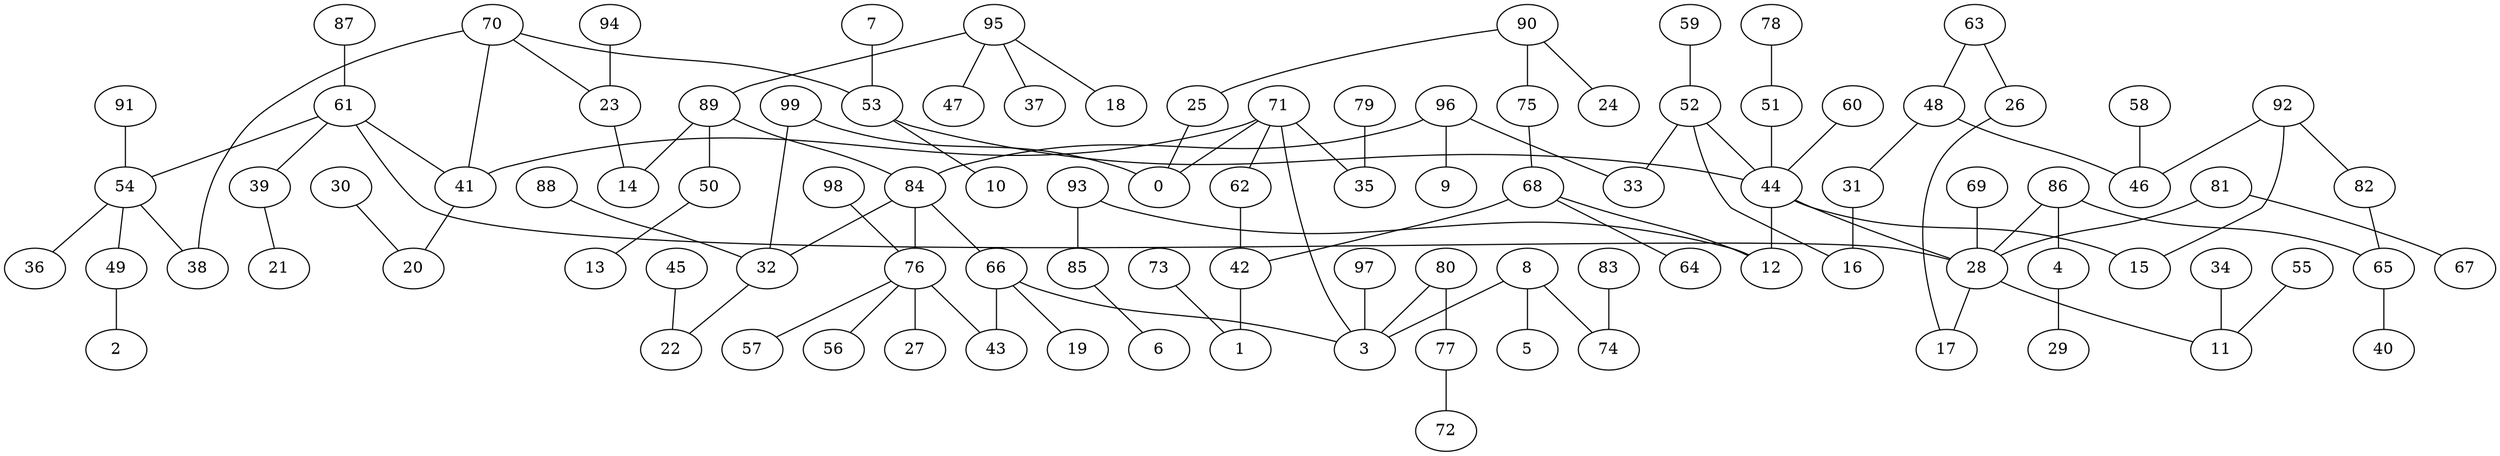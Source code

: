 digraph GG_graph {

subgraph G_graph {
edge [color = black]
"87" -> "61" [dir = none]
"91" -> "54" [dir = none]
"63" -> "48" [dir = none]
"73" -> "1" [dir = none]
"82" -> "65" [dir = none]
"60" -> "44" [dir = none]
"85" -> "6" [dir = none]
"4" -> "29" [dir = none]
"88" -> "32" [dir = none]
"48" -> "31" [dir = none]
"48" -> "46" [dir = none]
"77" -> "72" [dir = none]
"79" -> "35" [dir = none]
"99" -> "0" [dir = none]
"26" -> "17" [dir = none]
"39" -> "21" [dir = none]
"90" -> "24" [dir = none]
"90" -> "75" [dir = none]
"90" -> "25" [dir = none]
"45" -> "22" [dir = none]
"93" -> "85" [dir = none]
"93" -> "12" [dir = none]
"50" -> "13" [dir = none]
"59" -> "52" [dir = none]
"86" -> "4" [dir = none]
"86" -> "65" [dir = none]
"86" -> "28" [dir = none]
"53" -> "10" [dir = none]
"68" -> "64" [dir = none]
"68" -> "42" [dir = none]
"68" -> "12" [dir = none]
"28" -> "17" [dir = none]
"28" -> "11" [dir = none]
"41" -> "20" [dir = none]
"44" -> "15" [dir = none]
"44" -> "12" [dir = none]
"44" -> "28" [dir = none]
"97" -> "3" [dir = none]
"52" -> "16" [dir = none]
"52" -> "44" [dir = none]
"51" -> "44" [dir = none]
"89" -> "14" [dir = none]
"89" -> "50" [dir = none]
"89" -> "84" [dir = none]
"69" -> "28" [dir = none]
"81" -> "67" [dir = none]
"81" -> "28" [dir = none]
"95" -> "18" [dir = none]
"95" -> "47" [dir = none]
"95" -> "37" [dir = none]
"95" -> "89" [dir = none]
"98" -> "76" [dir = none]
"30" -> "20" [dir = none]
"58" -> "46" [dir = none]
"84" -> "32" [dir = none]
"84" -> "76" [dir = none]
"84" -> "66" [dir = none]
"80" -> "77" [dir = none]
"80" -> "3" [dir = none]
"42" -> "1" [dir = none]
"49" -> "2" [dir = none]
"71" -> "35" [dir = none]
"71" -> "62" [dir = none]
"71" -> "0" [dir = none]
"71" -> "3" [dir = none]
"71" -> "41" [dir = none]
"92" -> "46" [dir = none]
"92" -> "15" [dir = none]
"61" -> "54" [dir = none]
"61" -> "39" [dir = none]
"61" -> "41" [dir = none]
"61" -> "28" [dir = none]
"66" -> "19" [dir = none]
"66" -> "3" [dir = none]
"70" -> "23" [dir = none]
"70" -> "38" [dir = none]
"70" -> "53" [dir = none]
"70" -> "41" [dir = none]
"55" -> "11" [dir = none]
"78" -> "51" [dir = none]
"54" -> "36" [dir = none]
"54" -> "49" [dir = none]
"83" -> "74" [dir = none]
"25" -> "0" [dir = none]
"34" -> "11" [dir = none]
"76" -> "56" [dir = none]
"76" -> "27" [dir = none]
"76" -> "43" [dir = none]
"76" -> "57" [dir = none]
"32" -> "22" [dir = none]
"96" -> "9" [dir = none]
"96" -> "33" [dir = none]
"96" -> "84" [dir = none]
"94" -> "23" [dir = none]
"7" -> "53" [dir = none]
"65" -> "40" [dir = none]
"8" -> "74" [dir = none]
"8" -> "5" [dir = none]
"8" -> "3" [dir = none]
"54" -> "38" [dir = none]
"62" -> "42" [dir = none]
"92" -> "82" [dir = none]
"75" -> "68" [dir = none]
"53" -> "44" [dir = none]
"23" -> "14" [dir = none]
"31" -> "16" [dir = none]
"99" -> "32" [dir = none]
"66" -> "43" [dir = none]
"63" -> "26" [dir = none]
"52" -> "33" [dir = none]
}

}
